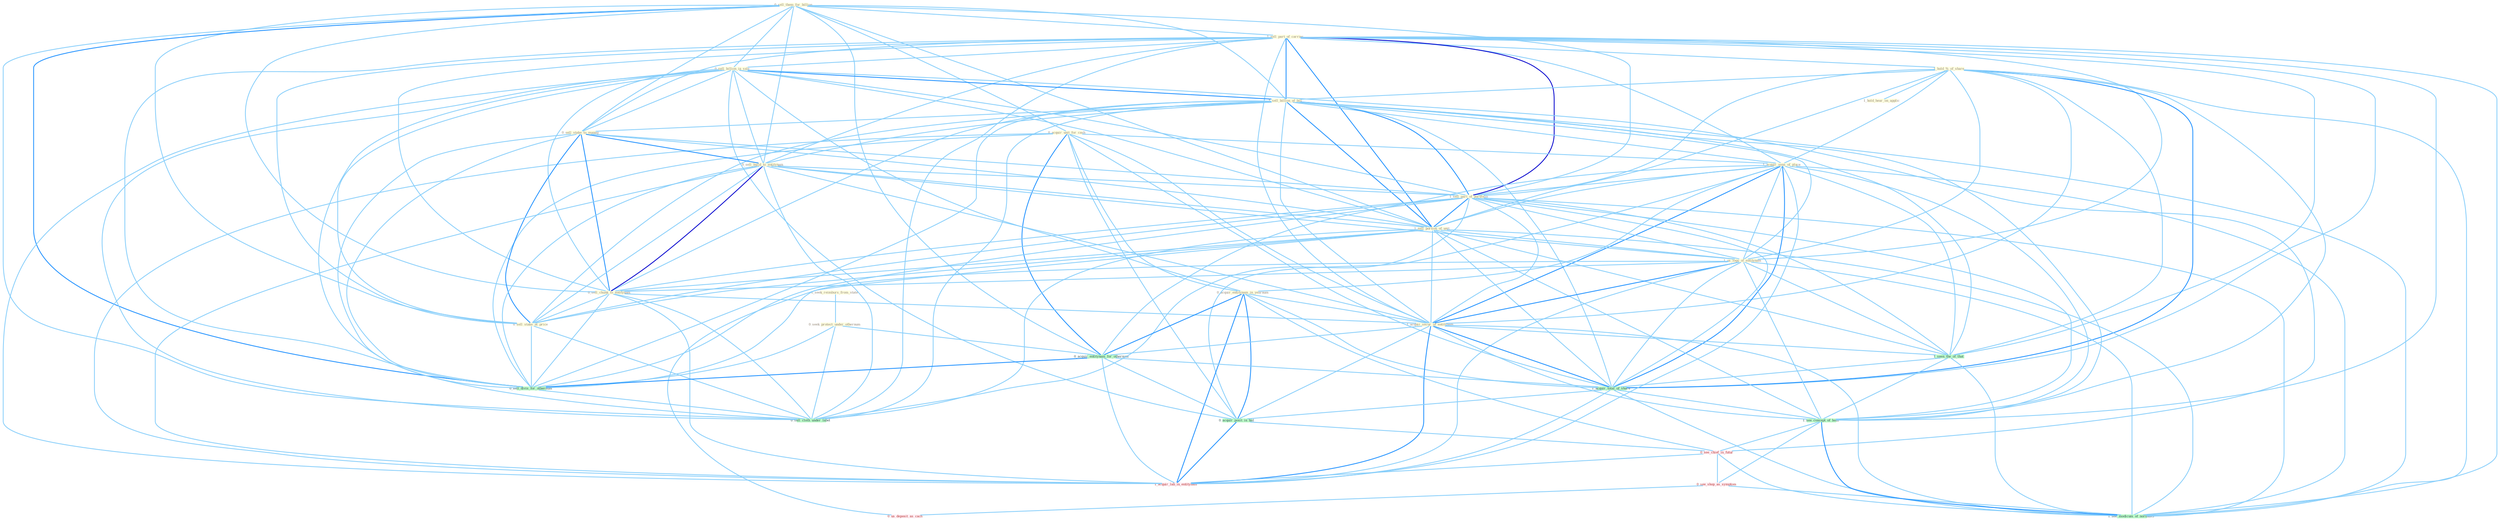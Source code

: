 Graph G{ 
    node
    [shape=polygon,style=filled,width=.5,height=.06,color="#BDFCC9",fixedsize=true,fontsize=4,
    fontcolor="#2f4f4f"];
    {node
    [color="#ffffe0", fontcolor="#8b7d6b"] "0_sell_them_for_billion " "1_sell_part_of_carrier " "0_sell_billion_in_sale " "1_hold_%_of_share " "0_acquir_unit_for_cash " "1_seek_reimburs_from_state " "1_sell_billion_of_bill " "0_sell_stake_to_manag " "1_acquir_sens_of_place " "0_sell_build_to_entitynam " "1_sell_part_of_portfolio " "1_sell_portion_of_unit " "1_us_logo_of_entitynam " "1_hold_hear_on_applic " "0_sell_chunk_to_entitynam " "0_acquir_entitynam_in_yearnum " "0_sell_stake_at_price " "1_acquir_secur_of_entitynam " "0_seek_protect_under_othernum "}
{node [color="#fff0f5", fontcolor="#b22222"] "0_see_chief_in_futur " "0_see_shop_as_symptom " "1_acquir_lab_in_entitynam " "0_us_deposit_as_cach "}
edge [color="#B0E2FF"];

	"0_sell_them_for_billion " -- "1_sell_part_of_carrier " [w="1", color="#87cefa" ];
	"0_sell_them_for_billion " -- "0_sell_billion_in_sale " [w="1", color="#87cefa" ];
	"0_sell_them_for_billion " -- "0_acquir_unit_for_cash " [w="1", color="#87cefa" ];
	"0_sell_them_for_billion " -- "1_sell_billion_of_bill " [w="1", color="#87cefa" ];
	"0_sell_them_for_billion " -- "0_sell_stake_to_manag " [w="1", color="#87cefa" ];
	"0_sell_them_for_billion " -- "0_sell_build_to_entitynam " [w="1", color="#87cefa" ];
	"0_sell_them_for_billion " -- "1_sell_part_of_portfolio " [w="1", color="#87cefa" ];
	"0_sell_them_for_billion " -- "1_sell_portion_of_unit " [w="1", color="#87cefa" ];
	"0_sell_them_for_billion " -- "0_sell_chunk_to_entitynam " [w="1", color="#87cefa" ];
	"0_sell_them_for_billion " -- "0_sell_stake_at_price " [w="1", color="#87cefa" ];
	"0_sell_them_for_billion " -- "0_acquir_entitynam_for_othernum " [w="1", color="#87cefa" ];
	"0_sell_them_for_billion " -- "0_sell_divis_for_othernum " [w="2", color="#1e90ff" , len=0.8];
	"0_sell_them_for_billion " -- "0_sell_cloth_under_label " [w="1", color="#87cefa" ];
	"1_sell_part_of_carrier " -- "0_sell_billion_in_sale " [w="1", color="#87cefa" ];
	"1_sell_part_of_carrier " -- "1_hold_%_of_share " [w="1", color="#87cefa" ];
	"1_sell_part_of_carrier " -- "1_sell_billion_of_bill " [w="2", color="#1e90ff" , len=0.8];
	"1_sell_part_of_carrier " -- "0_sell_stake_to_manag " [w="1", color="#87cefa" ];
	"1_sell_part_of_carrier " -- "1_acquir_sens_of_place " [w="1", color="#87cefa" ];
	"1_sell_part_of_carrier " -- "0_sell_build_to_entitynam " [w="1", color="#87cefa" ];
	"1_sell_part_of_carrier " -- "1_sell_part_of_portfolio " [w="3", color="#0000cd" , len=0.6];
	"1_sell_part_of_carrier " -- "1_sell_portion_of_unit " [w="2", color="#1e90ff" , len=0.8];
	"1_sell_part_of_carrier " -- "1_us_logo_of_entitynam " [w="1", color="#87cefa" ];
	"1_sell_part_of_carrier " -- "0_sell_chunk_to_entitynam " [w="1", color="#87cefa" ];
	"1_sell_part_of_carrier " -- "0_sell_stake_at_price " [w="1", color="#87cefa" ];
	"1_sell_part_of_carrier " -- "1_acquir_secur_of_entitynam " [w="1", color="#87cefa" ];
	"1_sell_part_of_carrier " -- "1_seen_the_of_that " [w="1", color="#87cefa" ];
	"1_sell_part_of_carrier " -- "0_sell_divis_for_othernum " [w="1", color="#87cefa" ];
	"1_sell_part_of_carrier " -- "1_acquir_total_of_share " [w="1", color="#87cefa" ];
	"1_sell_part_of_carrier " -- "0_sell_cloth_under_label " [w="1", color="#87cefa" ];
	"1_sell_part_of_carrier " -- "1_see_concept_of_both " [w="1", color="#87cefa" ];
	"1_sell_part_of_carrier " -- "1_see_modicum_of_normalci " [w="1", color="#87cefa" ];
	"0_sell_billion_in_sale " -- "1_sell_billion_of_bill " [w="2", color="#1e90ff" , len=0.8];
	"0_sell_billion_in_sale " -- "0_sell_stake_to_manag " [w="1", color="#87cefa" ];
	"0_sell_billion_in_sale " -- "0_sell_build_to_entitynam " [w="1", color="#87cefa" ];
	"0_sell_billion_in_sale " -- "1_sell_part_of_portfolio " [w="1", color="#87cefa" ];
	"0_sell_billion_in_sale " -- "1_sell_portion_of_unit " [w="1", color="#87cefa" ];
	"0_sell_billion_in_sale " -- "0_sell_chunk_to_entitynam " [w="1", color="#87cefa" ];
	"0_sell_billion_in_sale " -- "0_acquir_entitynam_in_yearnum " [w="1", color="#87cefa" ];
	"0_sell_billion_in_sale " -- "0_sell_stake_at_price " [w="1", color="#87cefa" ];
	"0_sell_billion_in_sale " -- "0_sell_divis_for_othernum " [w="1", color="#87cefa" ];
	"0_sell_billion_in_sale " -- "0_sell_cloth_under_label " [w="1", color="#87cefa" ];
	"0_sell_billion_in_sale " -- "0_acquir_posit_in_bid " [w="1", color="#87cefa" ];
	"0_sell_billion_in_sale " -- "0_see_chief_in_futur " [w="1", color="#87cefa" ];
	"0_sell_billion_in_sale " -- "1_acquir_lab_in_entitynam " [w="1", color="#87cefa" ];
	"1_hold_%_of_share " -- "1_sell_billion_of_bill " [w="1", color="#87cefa" ];
	"1_hold_%_of_share " -- "1_acquir_sens_of_place " [w="1", color="#87cefa" ];
	"1_hold_%_of_share " -- "1_sell_part_of_portfolio " [w="1", color="#87cefa" ];
	"1_hold_%_of_share " -- "1_sell_portion_of_unit " [w="1", color="#87cefa" ];
	"1_hold_%_of_share " -- "1_us_logo_of_entitynam " [w="1", color="#87cefa" ];
	"1_hold_%_of_share " -- "1_hold_hear_on_applic " [w="1", color="#87cefa" ];
	"1_hold_%_of_share " -- "1_acquir_secur_of_entitynam " [w="1", color="#87cefa" ];
	"1_hold_%_of_share " -- "1_seen_the_of_that " [w="1", color="#87cefa" ];
	"1_hold_%_of_share " -- "1_acquir_total_of_share " [w="2", color="#1e90ff" , len=0.8];
	"1_hold_%_of_share " -- "1_see_concept_of_both " [w="1", color="#87cefa" ];
	"1_hold_%_of_share " -- "1_see_modicum_of_normalci " [w="1", color="#87cefa" ];
	"0_acquir_unit_for_cash " -- "1_acquir_sens_of_place " [w="1", color="#87cefa" ];
	"0_acquir_unit_for_cash " -- "0_acquir_entitynam_in_yearnum " [w="1", color="#87cefa" ];
	"0_acquir_unit_for_cash " -- "1_acquir_secur_of_entitynam " [w="1", color="#87cefa" ];
	"0_acquir_unit_for_cash " -- "0_acquir_entitynam_for_othernum " [w="2", color="#1e90ff" , len=0.8];
	"0_acquir_unit_for_cash " -- "0_sell_divis_for_othernum " [w="1", color="#87cefa" ];
	"0_acquir_unit_for_cash " -- "1_acquir_total_of_share " [w="1", color="#87cefa" ];
	"0_acquir_unit_for_cash " -- "0_acquir_posit_in_bid " [w="1", color="#87cefa" ];
	"0_acquir_unit_for_cash " -- "1_acquir_lab_in_entitynam " [w="1", color="#87cefa" ];
	"1_seek_reimburs_from_state " -- "0_seek_protect_under_othernum " [w="1", color="#87cefa" ];
	"1_sell_billion_of_bill " -- "0_sell_stake_to_manag " [w="1", color="#87cefa" ];
	"1_sell_billion_of_bill " -- "1_acquir_sens_of_place " [w="1", color="#87cefa" ];
	"1_sell_billion_of_bill " -- "0_sell_build_to_entitynam " [w="1", color="#87cefa" ];
	"1_sell_billion_of_bill " -- "1_sell_part_of_portfolio " [w="2", color="#1e90ff" , len=0.8];
	"1_sell_billion_of_bill " -- "1_sell_portion_of_unit " [w="2", color="#1e90ff" , len=0.8];
	"1_sell_billion_of_bill " -- "1_us_logo_of_entitynam " [w="1", color="#87cefa" ];
	"1_sell_billion_of_bill " -- "0_sell_chunk_to_entitynam " [w="1", color="#87cefa" ];
	"1_sell_billion_of_bill " -- "0_sell_stake_at_price " [w="1", color="#87cefa" ];
	"1_sell_billion_of_bill " -- "1_acquir_secur_of_entitynam " [w="1", color="#87cefa" ];
	"1_sell_billion_of_bill " -- "1_seen_the_of_that " [w="1", color="#87cefa" ];
	"1_sell_billion_of_bill " -- "0_sell_divis_for_othernum " [w="1", color="#87cefa" ];
	"1_sell_billion_of_bill " -- "1_acquir_total_of_share " [w="1", color="#87cefa" ];
	"1_sell_billion_of_bill " -- "0_sell_cloth_under_label " [w="1", color="#87cefa" ];
	"1_sell_billion_of_bill " -- "1_see_concept_of_both " [w="1", color="#87cefa" ];
	"1_sell_billion_of_bill " -- "1_see_modicum_of_normalci " [w="1", color="#87cefa" ];
	"0_sell_stake_to_manag " -- "0_sell_build_to_entitynam " [w="2", color="#1e90ff" , len=0.8];
	"0_sell_stake_to_manag " -- "1_sell_part_of_portfolio " [w="1", color="#87cefa" ];
	"0_sell_stake_to_manag " -- "1_sell_portion_of_unit " [w="1", color="#87cefa" ];
	"0_sell_stake_to_manag " -- "0_sell_chunk_to_entitynam " [w="2", color="#1e90ff" , len=0.8];
	"0_sell_stake_to_manag " -- "0_sell_stake_at_price " [w="2", color="#1e90ff" , len=0.8];
	"0_sell_stake_to_manag " -- "0_sell_divis_for_othernum " [w="1", color="#87cefa" ];
	"0_sell_stake_to_manag " -- "0_sell_cloth_under_label " [w="1", color="#87cefa" ];
	"1_acquir_sens_of_place " -- "1_sell_part_of_portfolio " [w="1", color="#87cefa" ];
	"1_acquir_sens_of_place " -- "1_sell_portion_of_unit " [w="1", color="#87cefa" ];
	"1_acquir_sens_of_place " -- "1_us_logo_of_entitynam " [w="1", color="#87cefa" ];
	"1_acquir_sens_of_place " -- "0_acquir_entitynam_in_yearnum " [w="1", color="#87cefa" ];
	"1_acquir_sens_of_place " -- "1_acquir_secur_of_entitynam " [w="2", color="#1e90ff" , len=0.8];
	"1_acquir_sens_of_place " -- "0_acquir_entitynam_for_othernum " [w="1", color="#87cefa" ];
	"1_acquir_sens_of_place " -- "1_seen_the_of_that " [w="1", color="#87cefa" ];
	"1_acquir_sens_of_place " -- "1_acquir_total_of_share " [w="2", color="#1e90ff" , len=0.8];
	"1_acquir_sens_of_place " -- "0_acquir_posit_in_bid " [w="1", color="#87cefa" ];
	"1_acquir_sens_of_place " -- "1_see_concept_of_both " [w="1", color="#87cefa" ];
	"1_acquir_sens_of_place " -- "1_acquir_lab_in_entitynam " [w="1", color="#87cefa" ];
	"1_acquir_sens_of_place " -- "1_see_modicum_of_normalci " [w="1", color="#87cefa" ];
	"0_sell_build_to_entitynam " -- "1_sell_part_of_portfolio " [w="1", color="#87cefa" ];
	"0_sell_build_to_entitynam " -- "1_sell_portion_of_unit " [w="1", color="#87cefa" ];
	"0_sell_build_to_entitynam " -- "1_us_logo_of_entitynam " [w="1", color="#87cefa" ];
	"0_sell_build_to_entitynam " -- "0_sell_chunk_to_entitynam " [w="3", color="#0000cd" , len=0.6];
	"0_sell_build_to_entitynam " -- "0_sell_stake_at_price " [w="1", color="#87cefa" ];
	"0_sell_build_to_entitynam " -- "1_acquir_secur_of_entitynam " [w="1", color="#87cefa" ];
	"0_sell_build_to_entitynam " -- "0_sell_divis_for_othernum " [w="1", color="#87cefa" ];
	"0_sell_build_to_entitynam " -- "0_sell_cloth_under_label " [w="1", color="#87cefa" ];
	"0_sell_build_to_entitynam " -- "1_acquir_lab_in_entitynam " [w="1", color="#87cefa" ];
	"1_sell_part_of_portfolio " -- "1_sell_portion_of_unit " [w="2", color="#1e90ff" , len=0.8];
	"1_sell_part_of_portfolio " -- "1_us_logo_of_entitynam " [w="1", color="#87cefa" ];
	"1_sell_part_of_portfolio " -- "0_sell_chunk_to_entitynam " [w="1", color="#87cefa" ];
	"1_sell_part_of_portfolio " -- "0_sell_stake_at_price " [w="1", color="#87cefa" ];
	"1_sell_part_of_portfolio " -- "1_acquir_secur_of_entitynam " [w="1", color="#87cefa" ];
	"1_sell_part_of_portfolio " -- "1_seen_the_of_that " [w="1", color="#87cefa" ];
	"1_sell_part_of_portfolio " -- "0_sell_divis_for_othernum " [w="1", color="#87cefa" ];
	"1_sell_part_of_portfolio " -- "1_acquir_total_of_share " [w="1", color="#87cefa" ];
	"1_sell_part_of_portfolio " -- "0_sell_cloth_under_label " [w="1", color="#87cefa" ];
	"1_sell_part_of_portfolio " -- "1_see_concept_of_both " [w="1", color="#87cefa" ];
	"1_sell_part_of_portfolio " -- "1_see_modicum_of_normalci " [w="1", color="#87cefa" ];
	"1_sell_portion_of_unit " -- "1_us_logo_of_entitynam " [w="1", color="#87cefa" ];
	"1_sell_portion_of_unit " -- "0_sell_chunk_to_entitynam " [w="1", color="#87cefa" ];
	"1_sell_portion_of_unit " -- "0_sell_stake_at_price " [w="1", color="#87cefa" ];
	"1_sell_portion_of_unit " -- "1_acquir_secur_of_entitynam " [w="1", color="#87cefa" ];
	"1_sell_portion_of_unit " -- "1_seen_the_of_that " [w="1", color="#87cefa" ];
	"1_sell_portion_of_unit " -- "0_sell_divis_for_othernum " [w="1", color="#87cefa" ];
	"1_sell_portion_of_unit " -- "1_acquir_total_of_share " [w="1", color="#87cefa" ];
	"1_sell_portion_of_unit " -- "0_sell_cloth_under_label " [w="1", color="#87cefa" ];
	"1_sell_portion_of_unit " -- "1_see_concept_of_both " [w="1", color="#87cefa" ];
	"1_sell_portion_of_unit " -- "1_see_modicum_of_normalci " [w="1", color="#87cefa" ];
	"1_us_logo_of_entitynam " -- "0_sell_chunk_to_entitynam " [w="1", color="#87cefa" ];
	"1_us_logo_of_entitynam " -- "1_acquir_secur_of_entitynam " [w="2", color="#1e90ff" , len=0.8];
	"1_us_logo_of_entitynam " -- "1_seen_the_of_that " [w="1", color="#87cefa" ];
	"1_us_logo_of_entitynam " -- "1_acquir_total_of_share " [w="1", color="#87cefa" ];
	"1_us_logo_of_entitynam " -- "1_see_concept_of_both " [w="1", color="#87cefa" ];
	"1_us_logo_of_entitynam " -- "1_acquir_lab_in_entitynam " [w="1", color="#87cefa" ];
	"1_us_logo_of_entitynam " -- "0_us_deposit_as_cach " [w="1", color="#87cefa" ];
	"1_us_logo_of_entitynam " -- "1_see_modicum_of_normalci " [w="1", color="#87cefa" ];
	"0_sell_chunk_to_entitynam " -- "0_sell_stake_at_price " [w="1", color="#87cefa" ];
	"0_sell_chunk_to_entitynam " -- "1_acquir_secur_of_entitynam " [w="1", color="#87cefa" ];
	"0_sell_chunk_to_entitynam " -- "0_sell_divis_for_othernum " [w="1", color="#87cefa" ];
	"0_sell_chunk_to_entitynam " -- "0_sell_cloth_under_label " [w="1", color="#87cefa" ];
	"0_sell_chunk_to_entitynam " -- "1_acquir_lab_in_entitynam " [w="1", color="#87cefa" ];
	"0_acquir_entitynam_in_yearnum " -- "1_acquir_secur_of_entitynam " [w="1", color="#87cefa" ];
	"0_acquir_entitynam_in_yearnum " -- "0_acquir_entitynam_for_othernum " [w="2", color="#1e90ff" , len=0.8];
	"0_acquir_entitynam_in_yearnum " -- "1_acquir_total_of_share " [w="1", color="#87cefa" ];
	"0_acquir_entitynam_in_yearnum " -- "0_acquir_posit_in_bid " [w="2", color="#1e90ff" , len=0.8];
	"0_acquir_entitynam_in_yearnum " -- "0_see_chief_in_futur " [w="1", color="#87cefa" ];
	"0_acquir_entitynam_in_yearnum " -- "1_acquir_lab_in_entitynam " [w="2", color="#1e90ff" , len=0.8];
	"0_sell_stake_at_price " -- "0_sell_divis_for_othernum " [w="1", color="#87cefa" ];
	"0_sell_stake_at_price " -- "0_sell_cloth_under_label " [w="1", color="#87cefa" ];
	"1_acquir_secur_of_entitynam " -- "0_acquir_entitynam_for_othernum " [w="1", color="#87cefa" ];
	"1_acquir_secur_of_entitynam " -- "1_seen_the_of_that " [w="1", color="#87cefa" ];
	"1_acquir_secur_of_entitynam " -- "1_acquir_total_of_share " [w="2", color="#1e90ff" , len=0.8];
	"1_acquir_secur_of_entitynam " -- "0_acquir_posit_in_bid " [w="1", color="#87cefa" ];
	"1_acquir_secur_of_entitynam " -- "1_see_concept_of_both " [w="1", color="#87cefa" ];
	"1_acquir_secur_of_entitynam " -- "1_acquir_lab_in_entitynam " [w="2", color="#1e90ff" , len=0.8];
	"1_acquir_secur_of_entitynam " -- "1_see_modicum_of_normalci " [w="1", color="#87cefa" ];
	"0_seek_protect_under_othernum " -- "0_acquir_entitynam_for_othernum " [w="1", color="#87cefa" ];
	"0_seek_protect_under_othernum " -- "0_sell_divis_for_othernum " [w="1", color="#87cefa" ];
	"0_seek_protect_under_othernum " -- "0_sell_cloth_under_label " [w="1", color="#87cefa" ];
	"0_acquir_entitynam_for_othernum " -- "0_sell_divis_for_othernum " [w="2", color="#1e90ff" , len=0.8];
	"0_acquir_entitynam_for_othernum " -- "1_acquir_total_of_share " [w="1", color="#87cefa" ];
	"0_acquir_entitynam_for_othernum " -- "0_acquir_posit_in_bid " [w="1", color="#87cefa" ];
	"0_acquir_entitynam_for_othernum " -- "1_acquir_lab_in_entitynam " [w="1", color="#87cefa" ];
	"1_seen_the_of_that " -- "1_acquir_total_of_share " [w="1", color="#87cefa" ];
	"1_seen_the_of_that " -- "1_see_concept_of_both " [w="1", color="#87cefa" ];
	"1_seen_the_of_that " -- "1_see_modicum_of_normalci " [w="1", color="#87cefa" ];
	"0_sell_divis_for_othernum " -- "0_sell_cloth_under_label " [w="1", color="#87cefa" ];
	"1_acquir_total_of_share " -- "0_acquir_posit_in_bid " [w="1", color="#87cefa" ];
	"1_acquir_total_of_share " -- "1_see_concept_of_both " [w="1", color="#87cefa" ];
	"1_acquir_total_of_share " -- "1_acquir_lab_in_entitynam " [w="1", color="#87cefa" ];
	"1_acquir_total_of_share " -- "1_see_modicum_of_normalci " [w="1", color="#87cefa" ];
	"0_acquir_posit_in_bid " -- "0_see_chief_in_futur " [w="1", color="#87cefa" ];
	"0_acquir_posit_in_bid " -- "1_acquir_lab_in_entitynam " [w="2", color="#1e90ff" , len=0.8];
	"1_see_concept_of_both " -- "0_see_chief_in_futur " [w="1", color="#87cefa" ];
	"1_see_concept_of_both " -- "0_see_shop_as_symptom " [w="1", color="#87cefa" ];
	"1_see_concept_of_both " -- "1_see_modicum_of_normalci " [w="2", color="#1e90ff" , len=0.8];
	"0_see_chief_in_futur " -- "0_see_shop_as_symptom " [w="1", color="#87cefa" ];
	"0_see_chief_in_futur " -- "1_acquir_lab_in_entitynam " [w="1", color="#87cefa" ];
	"0_see_chief_in_futur " -- "1_see_modicum_of_normalci " [w="1", color="#87cefa" ];
	"0_see_shop_as_symptom " -- "0_us_deposit_as_cach " [w="1", color="#87cefa" ];
	"0_see_shop_as_symptom " -- "1_see_modicum_of_normalci " [w="1", color="#87cefa" ];
}